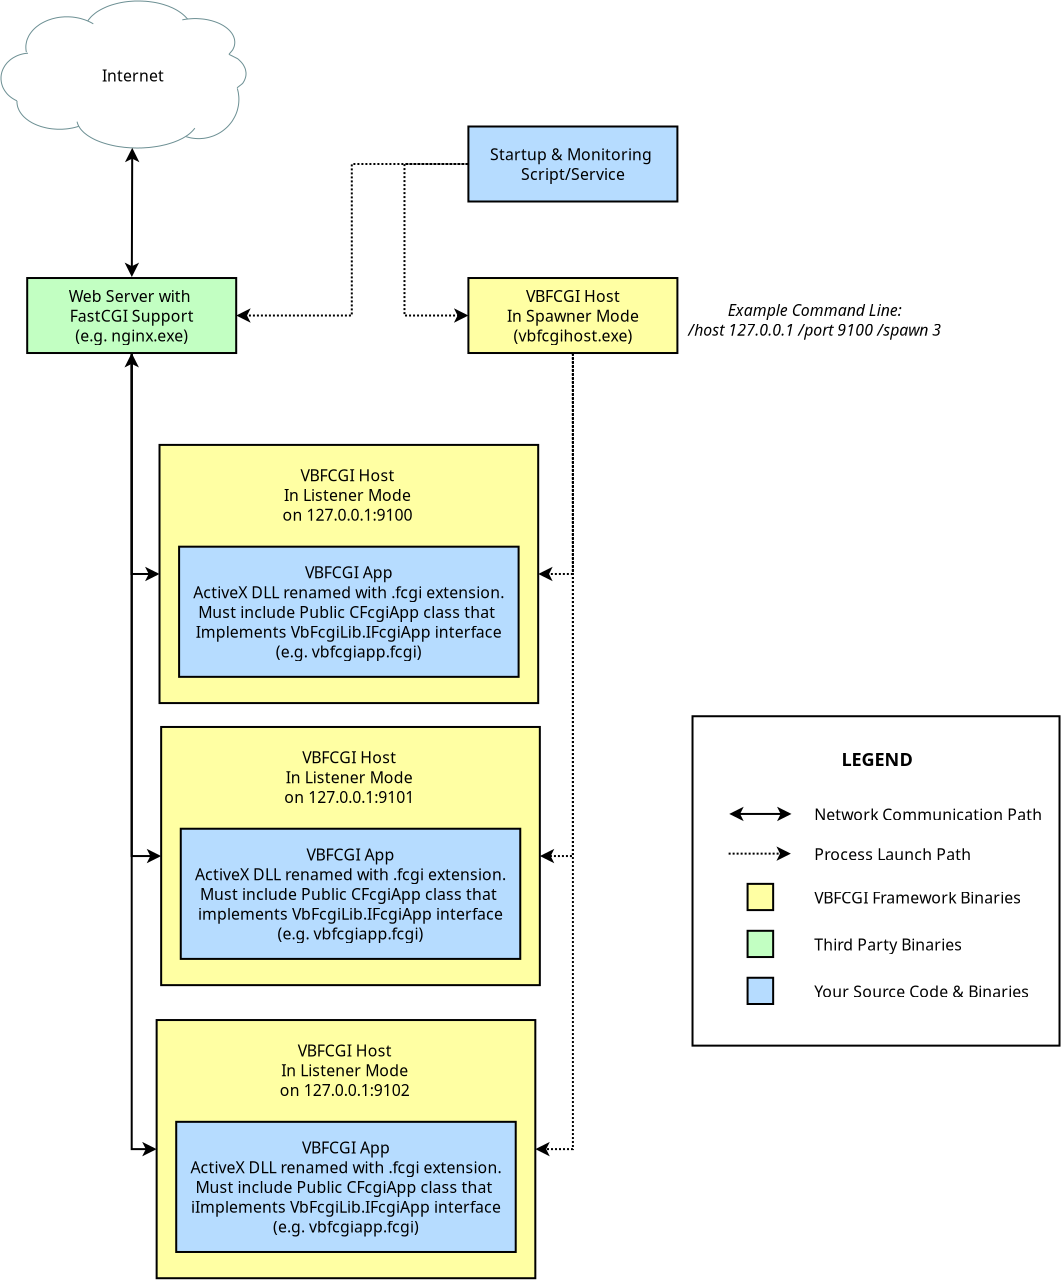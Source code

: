 <?xml version="1.0" encoding="UTF-8"?>
<dia:diagram xmlns:dia="http://www.lysator.liu.se/~alla/dia/">
  <dia:layer name="Background" visible="true" active="true">
    <dia:object type="Cisco - Cloud White" version="1" id="O0">
      <dia:attribute name="obj_pos">
        <dia:point val="17.741,10.4"/>
      </dia:attribute>
      <dia:attribute name="obj_bb">
        <dia:rectangle val="17.74,10.399;29.991,17.75"/>
      </dia:attribute>
      <dia:attribute name="meta">
        <dia:composite type="dict"/>
      </dia:attribute>
      <dia:attribute name="elem_corner">
        <dia:point val="17.741,10.4"/>
      </dia:attribute>
      <dia:attribute name="elem_width">
        <dia:real val="12.25"/>
      </dia:attribute>
      <dia:attribute name="elem_height">
        <dia:real val="7.35"/>
      </dia:attribute>
      <dia:attribute name="line_width">
        <dia:real val="0.1"/>
      </dia:attribute>
      <dia:attribute name="line_colour">
        <dia:color val="#000000"/>
      </dia:attribute>
      <dia:attribute name="fill_colour">
        <dia:color val="#ffffff"/>
      </dia:attribute>
      <dia:attribute name="show_background">
        <dia:boolean val="true"/>
      </dia:attribute>
      <dia:attribute name="line_style">
        <dia:enum val="0"/>
        <dia:real val="1"/>
      </dia:attribute>
      <dia:attribute name="flip_horizontal">
        <dia:boolean val="false"/>
      </dia:attribute>
      <dia:attribute name="flip_vertical">
        <dia:boolean val="false"/>
      </dia:attribute>
      <dia:attribute name="subscale">
        <dia:real val="1"/>
      </dia:attribute>
    </dia:object>
    <dia:object type="Standard - Line" version="0" id="O1">
      <dia:attribute name="obj_pos">
        <dia:point val="24.301,17.738"/>
      </dia:attribute>
      <dia:attribute name="obj_bb">
        <dia:rectangle val="23.921,17.688;24.66,24.251"/>
      </dia:attribute>
      <dia:attribute name="conn_endpoints">
        <dia:point val="24.301,17.738"/>
        <dia:point val="24.281,24.201"/>
      </dia:attribute>
      <dia:attribute name="numcp">
        <dia:int val="1"/>
      </dia:attribute>
      <dia:attribute name="start_arrow">
        <dia:enum val="22"/>
      </dia:attribute>
      <dia:attribute name="start_arrow_length">
        <dia:real val="0.5"/>
      </dia:attribute>
      <dia:attribute name="start_arrow_width">
        <dia:real val="0.5"/>
      </dia:attribute>
      <dia:attribute name="end_arrow">
        <dia:enum val="22"/>
      </dia:attribute>
      <dia:attribute name="end_arrow_length">
        <dia:real val="0.5"/>
      </dia:attribute>
      <dia:attribute name="end_arrow_width">
        <dia:real val="0.5"/>
      </dia:attribute>
      <dia:connections>
        <dia:connection handle="0" to="O0" connection="14"/>
        <dia:connection handle="1" to="O10" connection="8"/>
      </dia:connections>
    </dia:object>
    <dia:object type="Standard - Text" version="1" id="O2">
      <dia:attribute name="obj_pos">
        <dia:point val="24.312,14.122"/>
      </dia:attribute>
      <dia:attribute name="obj_bb">
        <dia:rectangle val="22.942,13.597;25.682,14.647"/>
      </dia:attribute>
      <dia:attribute name="text">
        <dia:composite type="text">
          <dia:attribute name="string">
            <dia:string>#Internet#</dia:string>
          </dia:attribute>
          <dia:attribute name="font">
            <dia:font family="Segoe UI" style="0" name="Courier"/>
          </dia:attribute>
          <dia:attribute name="height">
            <dia:real val="0.988"/>
          </dia:attribute>
          <dia:attribute name="pos">
            <dia:point val="24.312,14.45"/>
          </dia:attribute>
          <dia:attribute name="color">
            <dia:color val="#000000"/>
          </dia:attribute>
          <dia:attribute name="alignment">
            <dia:enum val="1"/>
          </dia:attribute>
        </dia:composite>
      </dia:attribute>
      <dia:attribute name="valign">
        <dia:enum val="2"/>
      </dia:attribute>
      <dia:connections>
        <dia:connection handle="0" to="O0" connection="14"/>
      </dia:connections>
    </dia:object>
    <dia:object type="Standard - Text" version="1" id="O3">
      <dia:attribute name="obj_pos">
        <dia:point val="58.422,26.34"/>
      </dia:attribute>
      <dia:attribute name="obj_bb">
        <dia:rectangle val="52.289,25.322;64.554,27.359"/>
      </dia:attribute>
      <dia:attribute name="text">
        <dia:composite type="text">
          <dia:attribute name="string">
            <dia:string>#Example Command Line:
/host 127.0.0.1 /port 9100 /spawn 3#</dia:string>
          </dia:attribute>
          <dia:attribute name="font">
            <dia:font family="Segoe UI" style="4" name="Courier"/>
          </dia:attribute>
          <dia:attribute name="height">
            <dia:real val="0.988"/>
          </dia:attribute>
          <dia:attribute name="pos">
            <dia:point val="58.422,26.174"/>
          </dia:attribute>
          <dia:attribute name="color">
            <dia:color val="#000000"/>
          </dia:attribute>
          <dia:attribute name="alignment">
            <dia:enum val="1"/>
          </dia:attribute>
        </dia:composite>
      </dia:attribute>
      <dia:attribute name="valign">
        <dia:enum val="2"/>
      </dia:attribute>
    </dia:object>
    <dia:object type="Standard - ZigZagLine" version="1" id="O4">
      <dia:attribute name="obj_pos">
        <dia:point val="24.275,28.05"/>
      </dia:attribute>
      <dia:attribute name="obj_bb">
        <dia:rectangle val="24.225,28.0;25.778,39.41"/>
      </dia:attribute>
      <dia:attribute name="orth_points">
        <dia:point val="24.275,28.05"/>
        <dia:point val="24.275,39.049"/>
        <dia:point val="25.666,39.049"/>
      </dia:attribute>
      <dia:attribute name="orth_orient">
        <dia:enum val="1"/>
        <dia:enum val="0"/>
      </dia:attribute>
      <dia:attribute name="autorouting">
        <dia:boolean val="true"/>
      </dia:attribute>
      <dia:attribute name="end_arrow">
        <dia:enum val="22"/>
      </dia:attribute>
      <dia:attribute name="end_arrow_length">
        <dia:real val="0.5"/>
      </dia:attribute>
      <dia:attribute name="end_arrow_width">
        <dia:real val="0.5"/>
      </dia:attribute>
      <dia:connections>
        <dia:connection handle="0" to="O10" connection="8"/>
        <dia:connection handle="1" to="O18" connection="3"/>
      </dia:connections>
    </dia:object>
    <dia:object type="Standard - ZigZagLine" version="1" id="O5">
      <dia:attribute name="obj_pos">
        <dia:point val="24.275,28"/>
      </dia:attribute>
      <dia:attribute name="obj_bb">
        <dia:rectangle val="23.913,27.95;25.799,53.513"/>
      </dia:attribute>
      <dia:attribute name="orth_points">
        <dia:point val="24.275,28"/>
        <dia:point val="24.275,53.151"/>
        <dia:point val="25.748,53.151"/>
      </dia:attribute>
      <dia:attribute name="orth_orient">
        <dia:enum val="1"/>
        <dia:enum val="0"/>
      </dia:attribute>
      <dia:attribute name="autorouting">
        <dia:boolean val="true"/>
      </dia:attribute>
      <dia:attribute name="start_arrow">
        <dia:enum val="22"/>
      </dia:attribute>
      <dia:attribute name="start_arrow_length">
        <dia:real val="0.5"/>
      </dia:attribute>
      <dia:attribute name="start_arrow_width">
        <dia:real val="0.5"/>
      </dia:attribute>
      <dia:attribute name="end_arrow">
        <dia:enum val="22"/>
      </dia:attribute>
      <dia:attribute name="end_arrow_length">
        <dia:real val="0.5"/>
      </dia:attribute>
      <dia:attribute name="end_arrow_width">
        <dia:real val="0.5"/>
      </dia:attribute>
      <dia:connections>
        <dia:connection handle="0" to="O10" connection="6"/>
        <dia:connection handle="1" to="O22" connection="3"/>
      </dia:connections>
    </dia:object>
    <dia:object type="Standard - ZigZagLine" version="1" id="O6">
      <dia:attribute name="obj_pos">
        <dia:point val="46.335,28.05"/>
      </dia:attribute>
      <dia:attribute name="obj_bb">
        <dia:rectangle val="44.488,28.0;46.385,39.41"/>
      </dia:attribute>
      <dia:attribute name="orth_points">
        <dia:point val="46.335,28.05"/>
        <dia:point val="46.335,39.049"/>
        <dia:point val="44.6,39.049"/>
      </dia:attribute>
      <dia:attribute name="orth_orient">
        <dia:enum val="1"/>
        <dia:enum val="0"/>
      </dia:attribute>
      <dia:attribute name="autorouting">
        <dia:boolean val="true"/>
      </dia:attribute>
      <dia:attribute name="line_style">
        <dia:enum val="4"/>
      </dia:attribute>
      <dia:attribute name="end_arrow">
        <dia:enum val="22"/>
      </dia:attribute>
      <dia:attribute name="end_arrow_length">
        <dia:real val="0.5"/>
      </dia:attribute>
      <dia:attribute name="end_arrow_width">
        <dia:real val="0.5"/>
      </dia:attribute>
      <dia:connections>
        <dia:connection handle="0" to="O8" connection="8"/>
        <dia:connection handle="1" to="O18" connection="4"/>
      </dia:connections>
    </dia:object>
    <dia:object type="Standard - ZigZagLine" version="1" id="O7">
      <dia:attribute name="obj_pos">
        <dia:point val="46.335,28"/>
      </dia:attribute>
      <dia:attribute name="obj_bb">
        <dia:rectangle val="44.571,27.95;46.385,53.513"/>
      </dia:attribute>
      <dia:attribute name="orth_points">
        <dia:point val="46.335,28"/>
        <dia:point val="46.335,53.151"/>
        <dia:point val="44.682,53.151"/>
      </dia:attribute>
      <dia:attribute name="orth_orient">
        <dia:enum val="1"/>
        <dia:enum val="0"/>
      </dia:attribute>
      <dia:attribute name="autorouting">
        <dia:boolean val="true"/>
      </dia:attribute>
      <dia:attribute name="line_style">
        <dia:enum val="4"/>
      </dia:attribute>
      <dia:attribute name="end_arrow">
        <dia:enum val="22"/>
      </dia:attribute>
      <dia:attribute name="end_arrow_length">
        <dia:real val="0.5"/>
      </dia:attribute>
      <dia:attribute name="end_arrow_width">
        <dia:real val="0.5"/>
      </dia:attribute>
      <dia:connections>
        <dia:connection handle="0" to="O8" connection="6"/>
        <dia:connection handle="1" to="O22" connection="4"/>
      </dia:connections>
    </dia:object>
    <dia:object type="Standard - Box" version="0" id="O8">
      <dia:attribute name="obj_pos">
        <dia:point val="41.11,24.25"/>
      </dia:attribute>
      <dia:attribute name="obj_bb">
        <dia:rectangle val="41.06,24.2;51.61,28.05"/>
      </dia:attribute>
      <dia:attribute name="elem_corner">
        <dia:point val="41.11,24.25"/>
      </dia:attribute>
      <dia:attribute name="elem_width">
        <dia:real val="10.45"/>
      </dia:attribute>
      <dia:attribute name="elem_height">
        <dia:real val="3.75"/>
      </dia:attribute>
      <dia:attribute name="border_width">
        <dia:real val="0.1"/>
      </dia:attribute>
      <dia:attribute name="inner_color">
        <dia:color val="#ffffa3"/>
      </dia:attribute>
      <dia:attribute name="show_background">
        <dia:boolean val="true"/>
      </dia:attribute>
    </dia:object>
    <dia:object type="Standard - Text" version="1" id="O9">
      <dia:attribute name="obj_pos">
        <dia:point val="46.335,26.125"/>
      </dia:attribute>
      <dia:attribute name="obj_bb">
        <dia:rectangle val="43.268,24.573;49.429,27.677"/>
      </dia:attribute>
      <dia:attribute name="text">
        <dia:composite type="text">
          <dia:attribute name="string">
            <dia:string>#VBFCGI Host
In Spawner Mode
(vbfcgihost.exe)#</dia:string>
          </dia:attribute>
          <dia:attribute name="font">
            <dia:font family="Segoe UI" style="0" name="Courier"/>
          </dia:attribute>
          <dia:attribute name="height">
            <dia:real val="0.988"/>
          </dia:attribute>
          <dia:attribute name="pos">
            <dia:point val="46.335,25.452"/>
          </dia:attribute>
          <dia:attribute name="color">
            <dia:color val="#000000"/>
          </dia:attribute>
          <dia:attribute name="alignment">
            <dia:enum val="1"/>
          </dia:attribute>
        </dia:composite>
      </dia:attribute>
      <dia:attribute name="valign">
        <dia:enum val="2"/>
      </dia:attribute>
      <dia:connections>
        <dia:connection handle="0" to="O8" connection="8"/>
      </dia:connections>
    </dia:object>
    <dia:object type="Standard - Box" version="0" id="O10">
      <dia:attribute name="obj_pos">
        <dia:point val="19.05,24.25"/>
      </dia:attribute>
      <dia:attribute name="obj_bb">
        <dia:rectangle val="19,24.2;29.55,28.05"/>
      </dia:attribute>
      <dia:attribute name="elem_corner">
        <dia:point val="19.05,24.25"/>
      </dia:attribute>
      <dia:attribute name="elem_width">
        <dia:real val="10.45"/>
      </dia:attribute>
      <dia:attribute name="elem_height">
        <dia:real val="3.75"/>
      </dia:attribute>
      <dia:attribute name="border_width">
        <dia:real val="0.1"/>
      </dia:attribute>
      <dia:attribute name="inner_color">
        <dia:color val="#c2ffc2"/>
      </dia:attribute>
      <dia:attribute name="show_background">
        <dia:boolean val="true"/>
      </dia:attribute>
    </dia:object>
    <dia:object type="Standard - Text" version="1" id="O11">
      <dia:attribute name="obj_pos">
        <dia:point val="24.275,26.125"/>
      </dia:attribute>
      <dia:attribute name="obj_bb">
        <dia:rectangle val="21.316,24.573;27.26,27.677"/>
      </dia:attribute>
      <dia:attribute name="text">
        <dia:composite type="text">
          <dia:attribute name="string">
            <dia:string>#Web Server with 
FastCGI Support
(e.g. nginx.exe)#</dia:string>
          </dia:attribute>
          <dia:attribute name="font">
            <dia:font family="Segoe UI" style="0" name="Courier"/>
          </dia:attribute>
          <dia:attribute name="height">
            <dia:real val="0.988"/>
          </dia:attribute>
          <dia:attribute name="pos">
            <dia:point val="24.275,25.452"/>
          </dia:attribute>
          <dia:attribute name="color">
            <dia:color val="#000000"/>
          </dia:attribute>
          <dia:attribute name="alignment">
            <dia:enum val="1"/>
          </dia:attribute>
        </dia:composite>
      </dia:attribute>
      <dia:attribute name="valign">
        <dia:enum val="2"/>
      </dia:attribute>
      <dia:connections>
        <dia:connection handle="0" to="O10" connection="8"/>
      </dia:connections>
    </dia:object>
    <dia:object type="Standard - ZigZagLine" version="1" id="O12">
      <dia:attribute name="obj_pos">
        <dia:point val="46.335,28"/>
      </dia:attribute>
      <dia:attribute name="obj_bb">
        <dia:rectangle val="44.344,27.95;46.385,68.168"/>
      </dia:attribute>
      <dia:attribute name="orth_points">
        <dia:point val="46.335,28"/>
        <dia:point val="46.335,67.806"/>
        <dia:point val="44.455,67.806"/>
      </dia:attribute>
      <dia:attribute name="orth_orient">
        <dia:enum val="1"/>
        <dia:enum val="0"/>
      </dia:attribute>
      <dia:attribute name="autorouting">
        <dia:boolean val="true"/>
      </dia:attribute>
      <dia:attribute name="line_style">
        <dia:enum val="4"/>
      </dia:attribute>
      <dia:attribute name="end_arrow">
        <dia:enum val="22"/>
      </dia:attribute>
      <dia:attribute name="end_arrow_length">
        <dia:real val="0.5"/>
      </dia:attribute>
      <dia:attribute name="end_arrow_width">
        <dia:real val="0.5"/>
      </dia:attribute>
      <dia:connections>
        <dia:connection handle="0" to="O8" connection="6"/>
        <dia:connection handle="1" to="O26" connection="4"/>
      </dia:connections>
    </dia:object>
    <dia:object type="Standard - ZigZagLine" version="1" id="O13">
      <dia:attribute name="obj_pos">
        <dia:point val="24.275,28"/>
      </dia:attribute>
      <dia:attribute name="obj_bb">
        <dia:rectangle val="24.225,27.95;25.633,68.168"/>
      </dia:attribute>
      <dia:attribute name="orth_points">
        <dia:point val="24.275,28"/>
        <dia:point val="24.275,67.806"/>
        <dia:point val="25.522,67.806"/>
      </dia:attribute>
      <dia:attribute name="orth_orient">
        <dia:enum val="1"/>
        <dia:enum val="0"/>
      </dia:attribute>
      <dia:attribute name="autorouting">
        <dia:boolean val="true"/>
      </dia:attribute>
      <dia:attribute name="end_arrow">
        <dia:enum val="22"/>
      </dia:attribute>
      <dia:attribute name="end_arrow_length">
        <dia:real val="0.5"/>
      </dia:attribute>
      <dia:attribute name="end_arrow_width">
        <dia:real val="0.5"/>
      </dia:attribute>
      <dia:connections>
        <dia:connection handle="0" to="O10" connection="6"/>
        <dia:connection handle="1" to="O26" connection="3"/>
      </dia:connections>
    </dia:object>
    <dia:object type="Standard - Box" version="0" id="O14">
      <dia:attribute name="obj_pos">
        <dia:point val="41.11,16.674"/>
      </dia:attribute>
      <dia:attribute name="obj_bb">
        <dia:rectangle val="41.06,16.624;51.61,20.474"/>
      </dia:attribute>
      <dia:attribute name="elem_corner">
        <dia:point val="41.11,16.674"/>
      </dia:attribute>
      <dia:attribute name="elem_width">
        <dia:real val="10.45"/>
      </dia:attribute>
      <dia:attribute name="elem_height">
        <dia:real val="3.75"/>
      </dia:attribute>
      <dia:attribute name="border_width">
        <dia:real val="0.1"/>
      </dia:attribute>
      <dia:attribute name="inner_color">
        <dia:color val="#b6dcff"/>
      </dia:attribute>
      <dia:attribute name="show_background">
        <dia:boolean val="true"/>
      </dia:attribute>
    </dia:object>
    <dia:object type="Standard - Text" version="1" id="O15">
      <dia:attribute name="obj_pos">
        <dia:point val="46.335,18.549"/>
      </dia:attribute>
      <dia:attribute name="obj_bb">
        <dia:rectangle val="42.459,17.53;50.211,19.568"/>
      </dia:attribute>
      <dia:attribute name="text">
        <dia:composite type="text">
          <dia:attribute name="string">
            <dia:string>#Startup &amp; Monitoring 
Script/Service#</dia:string>
          </dia:attribute>
          <dia:attribute name="font">
            <dia:font family="Segoe UI" style="0" name="Courier"/>
          </dia:attribute>
          <dia:attribute name="height">
            <dia:real val="0.988"/>
          </dia:attribute>
          <dia:attribute name="pos">
            <dia:point val="46.335,18.383"/>
          </dia:attribute>
          <dia:attribute name="color">
            <dia:color val="#000000"/>
          </dia:attribute>
          <dia:attribute name="alignment">
            <dia:enum val="1"/>
          </dia:attribute>
        </dia:composite>
      </dia:attribute>
      <dia:attribute name="valign">
        <dia:enum val="2"/>
      </dia:attribute>
      <dia:connections>
        <dia:connection handle="0" to="O14" connection="8"/>
      </dia:connections>
    </dia:object>
    <dia:object type="Standard - ZigZagLine" version="1" id="O16">
      <dia:attribute name="obj_pos">
        <dia:point val="41.06,18.549"/>
      </dia:attribute>
      <dia:attribute name="obj_bb">
        <dia:rectangle val="29.388,18.499;41.11,26.487"/>
      </dia:attribute>
      <dia:attribute name="orth_points">
        <dia:point val="41.06,18.549"/>
        <dia:point val="35.28,18.549"/>
        <dia:point val="35.28,26.125"/>
        <dia:point val="29.5,26.125"/>
      </dia:attribute>
      <dia:attribute name="orth_orient">
        <dia:enum val="0"/>
        <dia:enum val="1"/>
        <dia:enum val="0"/>
      </dia:attribute>
      <dia:attribute name="autorouting">
        <dia:boolean val="true"/>
      </dia:attribute>
      <dia:attribute name="line_style">
        <dia:enum val="4"/>
      </dia:attribute>
      <dia:attribute name="end_arrow">
        <dia:enum val="22"/>
      </dia:attribute>
      <dia:attribute name="end_arrow_length">
        <dia:real val="0.5"/>
      </dia:attribute>
      <dia:attribute name="end_arrow_width">
        <dia:real val="0.5"/>
      </dia:attribute>
      <dia:connections>
        <dia:connection handle="0" to="O14" connection="8"/>
        <dia:connection handle="1" to="O10" connection="4"/>
      </dia:connections>
    </dia:object>
    <dia:object type="Standard - ZigZagLine" version="1" id="O17">
      <dia:attribute name="obj_pos">
        <dia:point val="41.11,18.549"/>
      </dia:attribute>
      <dia:attribute name="obj_bb">
        <dia:rectangle val="37.864,18.499;41.222,26.487"/>
      </dia:attribute>
      <dia:attribute name="orth_points">
        <dia:point val="41.11,18.549"/>
        <dia:point val="37.914,18.549"/>
        <dia:point val="37.914,26.125"/>
        <dia:point val="41.11,26.125"/>
      </dia:attribute>
      <dia:attribute name="orth_orient">
        <dia:enum val="0"/>
        <dia:enum val="1"/>
        <dia:enum val="0"/>
      </dia:attribute>
      <dia:attribute name="autorouting">
        <dia:boolean val="false"/>
      </dia:attribute>
      <dia:attribute name="line_style">
        <dia:enum val="4"/>
      </dia:attribute>
      <dia:attribute name="end_arrow">
        <dia:enum val="22"/>
      </dia:attribute>
      <dia:attribute name="end_arrow_length">
        <dia:real val="0.5"/>
      </dia:attribute>
      <dia:attribute name="end_arrow_width">
        <dia:real val="0.5"/>
      </dia:attribute>
      <dia:connections>
        <dia:connection handle="0" to="O14" connection="3"/>
        <dia:connection handle="1" to="O8" connection="3"/>
      </dia:connections>
    </dia:object>
    <dia:object type="Standard - Box" version="0" id="O18">
      <dia:attribute name="obj_pos">
        <dia:point val="25.666,32.594"/>
      </dia:attribute>
      <dia:attribute name="obj_bb">
        <dia:rectangle val="25.616,32.544;44.65,45.553"/>
      </dia:attribute>
      <dia:attribute name="elem_corner">
        <dia:point val="25.666,32.594"/>
      </dia:attribute>
      <dia:attribute name="elem_width">
        <dia:real val="18.934"/>
      </dia:attribute>
      <dia:attribute name="elem_height">
        <dia:real val="12.909"/>
      </dia:attribute>
      <dia:attribute name="border_width">
        <dia:real val="0.1"/>
      </dia:attribute>
      <dia:attribute name="inner_color">
        <dia:color val="#ffffa3"/>
      </dia:attribute>
      <dia:attribute name="show_background">
        <dia:boolean val="true"/>
      </dia:attribute>
    </dia:object>
    <dia:object type="Standard - Text" version="1" id="O19">
      <dia:attribute name="obj_pos">
        <dia:point val="35.068,33.569"/>
      </dia:attribute>
      <dia:attribute name="obj_bb">
        <dia:rectangle val="32.034,33.569;38.102,36.595"/>
      </dia:attribute>
      <dia:attribute name="text">
        <dia:composite type="text">
          <dia:attribute name="string">
            <dia:string>#VBFCGI Host
In Listener Mode
on 127.0.0.1:9100#</dia:string>
          </dia:attribute>
          <dia:attribute name="font">
            <dia:font family="Segoe UI" style="0" name="Courier"/>
          </dia:attribute>
          <dia:attribute name="height">
            <dia:real val="0.988"/>
          </dia:attribute>
          <dia:attribute name="pos">
            <dia:point val="35.068,34.422"/>
          </dia:attribute>
          <dia:attribute name="color">
            <dia:color val="#000000"/>
          </dia:attribute>
          <dia:attribute name="alignment">
            <dia:enum val="1"/>
          </dia:attribute>
        </dia:composite>
      </dia:attribute>
      <dia:attribute name="valign">
        <dia:enum val="0"/>
      </dia:attribute>
    </dia:object>
    <dia:object type="Standard - Box" version="0" id="O20">
      <dia:attribute name="obj_pos">
        <dia:point val="26.645,37.683"/>
      </dia:attribute>
      <dia:attribute name="obj_bb">
        <dia:rectangle val="26.596,37.633;43.67,44.241"/>
      </dia:attribute>
      <dia:attribute name="elem_corner">
        <dia:point val="26.645,37.683"/>
      </dia:attribute>
      <dia:attribute name="elem_width">
        <dia:real val="16.975"/>
      </dia:attribute>
      <dia:attribute name="elem_height">
        <dia:real val="6.508"/>
      </dia:attribute>
      <dia:attribute name="border_width">
        <dia:real val="0.1"/>
      </dia:attribute>
      <dia:attribute name="inner_color">
        <dia:color val="#b6dcff"/>
      </dia:attribute>
      <dia:attribute name="show_background">
        <dia:boolean val="true"/>
      </dia:attribute>
    </dia:object>
    <dia:object type="Standard - Text" version="1" id="O21">
      <dia:attribute name="obj_pos">
        <dia:point val="35.133,40.937"/>
      </dia:attribute>
      <dia:attribute name="obj_bb">
        <dia:rectangle val="27.881,38.397;42.412,43.477"/>
      </dia:attribute>
      <dia:attribute name="text">
        <dia:composite type="text">
          <dia:attribute name="string">
            <dia:string>#VBFCGI App
ActiveX DLL renamed with .fcgi extension.
Must include Public CFcgiApp class that 
Implements VbFcgiLib.IFcgiApp interface
(e.g. vbfcgiapp.fcgi)#</dia:string>
          </dia:attribute>
          <dia:attribute name="font">
            <dia:font family="Segoe UI" style="0" name="Courier"/>
          </dia:attribute>
          <dia:attribute name="height">
            <dia:real val="0.988"/>
          </dia:attribute>
          <dia:attribute name="pos">
            <dia:point val="35.133,39.276"/>
          </dia:attribute>
          <dia:attribute name="color">
            <dia:color val="#000000"/>
          </dia:attribute>
          <dia:attribute name="alignment">
            <dia:enum val="1"/>
          </dia:attribute>
        </dia:composite>
      </dia:attribute>
      <dia:attribute name="valign">
        <dia:enum val="2"/>
      </dia:attribute>
      <dia:connections>
        <dia:connection handle="0" to="O20" connection="8"/>
      </dia:connections>
    </dia:object>
    <dia:object type="Standard - Box" version="0" id="O22">
      <dia:attribute name="obj_pos">
        <dia:point val="25.748,46.697"/>
      </dia:attribute>
      <dia:attribute name="obj_bb">
        <dia:rectangle val="25.698,46.647;44.732,59.656"/>
      </dia:attribute>
      <dia:attribute name="elem_corner">
        <dia:point val="25.748,46.697"/>
      </dia:attribute>
      <dia:attribute name="elem_width">
        <dia:real val="18.934"/>
      </dia:attribute>
      <dia:attribute name="elem_height">
        <dia:real val="12.909"/>
      </dia:attribute>
      <dia:attribute name="border_width">
        <dia:real val="0.1"/>
      </dia:attribute>
      <dia:attribute name="inner_color">
        <dia:color val="#ffffa3"/>
      </dia:attribute>
      <dia:attribute name="show_background">
        <dia:boolean val="true"/>
      </dia:attribute>
    </dia:object>
    <dia:object type="Standard - Text" version="1" id="O23">
      <dia:attribute name="obj_pos">
        <dia:point val="35.151,47.672"/>
      </dia:attribute>
      <dia:attribute name="obj_bb">
        <dia:rectangle val="32.117,47.672;38.211,50.777"/>
      </dia:attribute>
      <dia:attribute name="text">
        <dia:composite type="text">
          <dia:attribute name="string">
            <dia:string>#VBFCGI Host
In Listener Mode
on 127.0.0.1:9101#</dia:string>
          </dia:attribute>
          <dia:attribute name="font">
            <dia:font family="Segoe UI" style="0" name="Courier"/>
          </dia:attribute>
          <dia:attribute name="height">
            <dia:real val="0.988"/>
          </dia:attribute>
          <dia:attribute name="pos">
            <dia:point val="35.151,48.551"/>
          </dia:attribute>
          <dia:attribute name="color">
            <dia:color val="#000000"/>
          </dia:attribute>
          <dia:attribute name="alignment">
            <dia:enum val="1"/>
          </dia:attribute>
        </dia:composite>
      </dia:attribute>
      <dia:attribute name="valign">
        <dia:enum val="0"/>
      </dia:attribute>
    </dia:object>
    <dia:object type="Standard - Box" version="0" id="O24">
      <dia:attribute name="obj_pos">
        <dia:point val="26.728,51.786"/>
      </dia:attribute>
      <dia:attribute name="obj_bb">
        <dia:rectangle val="26.678,51.736;43.753,58.344"/>
      </dia:attribute>
      <dia:attribute name="elem_corner">
        <dia:point val="26.728,51.786"/>
      </dia:attribute>
      <dia:attribute name="elem_width">
        <dia:real val="16.975"/>
      </dia:attribute>
      <dia:attribute name="elem_height">
        <dia:real val="6.508"/>
      </dia:attribute>
      <dia:attribute name="border_width">
        <dia:real val="0.1"/>
      </dia:attribute>
      <dia:attribute name="inner_color">
        <dia:color val="#b6dcff"/>
      </dia:attribute>
      <dia:attribute name="show_background">
        <dia:boolean val="true"/>
      </dia:attribute>
    </dia:object>
    <dia:object type="Standard - Text" version="1" id="O25">
      <dia:attribute name="obj_pos">
        <dia:point val="35.215,55.04"/>
      </dia:attribute>
      <dia:attribute name="obj_bb">
        <dia:rectangle val="27.963,52.5;42.494,57.58"/>
      </dia:attribute>
      <dia:attribute name="text">
        <dia:composite type="text">
          <dia:attribute name="string">
            <dia:string>#VBFCGI App
ActiveX DLL renamed with .fcgi extension.
Must include Public CFcgiApp class that 
implements VbFcgiLib.IFcgiApp interface
(e.g. vbfcgiapp.fcgi)#</dia:string>
          </dia:attribute>
          <dia:attribute name="font">
            <dia:font family="Segoe UI" style="0" name="Courier"/>
          </dia:attribute>
          <dia:attribute name="height">
            <dia:real val="0.988"/>
          </dia:attribute>
          <dia:attribute name="pos">
            <dia:point val="35.215,53.379"/>
          </dia:attribute>
          <dia:attribute name="color">
            <dia:color val="#000000"/>
          </dia:attribute>
          <dia:attribute name="alignment">
            <dia:enum val="1"/>
          </dia:attribute>
        </dia:composite>
      </dia:attribute>
      <dia:attribute name="valign">
        <dia:enum val="2"/>
      </dia:attribute>
      <dia:connections>
        <dia:connection handle="0" to="O24" connection="8"/>
      </dia:connections>
    </dia:object>
    <dia:object type="Standard - Box" version="0" id="O26">
      <dia:attribute name="obj_pos">
        <dia:point val="25.522,61.351"/>
      </dia:attribute>
      <dia:attribute name="obj_bb">
        <dia:rectangle val="25.472,61.301;44.505,74.31"/>
      </dia:attribute>
      <dia:attribute name="elem_corner">
        <dia:point val="25.522,61.351"/>
      </dia:attribute>
      <dia:attribute name="elem_width">
        <dia:real val="18.934"/>
      </dia:attribute>
      <dia:attribute name="elem_height">
        <dia:real val="12.909"/>
      </dia:attribute>
      <dia:attribute name="border_width">
        <dia:real val="0.1"/>
      </dia:attribute>
      <dia:attribute name="inner_color">
        <dia:color val="#ffffa3"/>
      </dia:attribute>
      <dia:attribute name="show_background">
        <dia:boolean val="true"/>
      </dia:attribute>
    </dia:object>
    <dia:object type="Standard - Text" version="1" id="O27">
      <dia:attribute name="obj_pos">
        <dia:point val="34.924,62.327"/>
      </dia:attribute>
      <dia:attribute name="obj_bb">
        <dia:rectangle val="31.89,62.327;37.984,65.431"/>
      </dia:attribute>
      <dia:attribute name="text">
        <dia:composite type="text">
          <dia:attribute name="string">
            <dia:string>#VBFCGI Host
In Listener Mode
on 127.0.0.1:9102#</dia:string>
          </dia:attribute>
          <dia:attribute name="font">
            <dia:font family="Segoe UI" style="0" name="Courier"/>
          </dia:attribute>
          <dia:attribute name="height">
            <dia:real val="0.988"/>
          </dia:attribute>
          <dia:attribute name="pos">
            <dia:point val="34.924,63.205"/>
          </dia:attribute>
          <dia:attribute name="color">
            <dia:color val="#000000"/>
          </dia:attribute>
          <dia:attribute name="alignment">
            <dia:enum val="1"/>
          </dia:attribute>
        </dia:composite>
      </dia:attribute>
      <dia:attribute name="valign">
        <dia:enum val="0"/>
      </dia:attribute>
    </dia:object>
    <dia:object type="Standard - Box" version="0" id="O28">
      <dia:attribute name="obj_pos">
        <dia:point val="26.501,66.44"/>
      </dia:attribute>
      <dia:attribute name="obj_bb">
        <dia:rectangle val="26.451,66.39;43.526,72.998"/>
      </dia:attribute>
      <dia:attribute name="elem_corner">
        <dia:point val="26.501,66.44"/>
      </dia:attribute>
      <dia:attribute name="elem_width">
        <dia:real val="16.975"/>
      </dia:attribute>
      <dia:attribute name="elem_height">
        <dia:real val="6.508"/>
      </dia:attribute>
      <dia:attribute name="border_width">
        <dia:real val="0.1"/>
      </dia:attribute>
      <dia:attribute name="inner_color">
        <dia:color val="#b6dcff"/>
      </dia:attribute>
      <dia:attribute name="show_background">
        <dia:boolean val="true"/>
      </dia:attribute>
    </dia:object>
    <dia:object type="Standard - Text" version="1" id="O29">
      <dia:attribute name="obj_pos">
        <dia:point val="34.989,69.694"/>
      </dia:attribute>
      <dia:attribute name="obj_bb">
        <dia:rectangle val="27.736,67.154;42.267,72.234"/>
      </dia:attribute>
      <dia:attribute name="text">
        <dia:composite type="text">
          <dia:attribute name="string">
            <dia:string>#VBFCGI App
ActiveX DLL renamed with .fcgi extension.
Must include Public CFcgiApp class that 
iImplements VbFcgiLib.IFcgiApp interface
(e.g. vbfcgiapp.fcgi)#</dia:string>
          </dia:attribute>
          <dia:attribute name="font">
            <dia:font family="Segoe UI" style="0" name="Courier"/>
          </dia:attribute>
          <dia:attribute name="height">
            <dia:real val="0.988"/>
          </dia:attribute>
          <dia:attribute name="pos">
            <dia:point val="34.989,68.033"/>
          </dia:attribute>
          <dia:attribute name="color">
            <dia:color val="#000000"/>
          </dia:attribute>
          <dia:attribute name="alignment">
            <dia:enum val="1"/>
          </dia:attribute>
        </dia:composite>
      </dia:attribute>
      <dia:attribute name="valign">
        <dia:enum val="2"/>
      </dia:attribute>
      <dia:connections>
        <dia:connection handle="0" to="O28" connection="8"/>
      </dia:connections>
    </dia:object>
    <dia:group>
      <dia:object type="Standard - Box" version="0" id="O30">
        <dia:attribute name="obj_pos">
          <dia:point val="52.316,46.161"/>
        </dia:attribute>
        <dia:attribute name="obj_bb">
          <dia:rectangle val="52.266,46.111;70.716,62.681"/>
        </dia:attribute>
        <dia:attribute name="elem_corner">
          <dia:point val="52.316,46.161"/>
        </dia:attribute>
        <dia:attribute name="elem_width">
          <dia:real val="18.35"/>
        </dia:attribute>
        <dia:attribute name="elem_height">
          <dia:real val="16.47"/>
        </dia:attribute>
        <dia:attribute name="show_background">
          <dia:boolean val="true"/>
        </dia:attribute>
      </dia:object>
      <dia:group>
        <dia:object type="Standard - Text" version="1" id="O31">
          <dia:attribute name="obj_pos">
            <dia:point val="59.77,48.65"/>
          </dia:attribute>
          <dia:attribute name="obj_bb">
            <dia:rectangle val="59.77,47.675;63.212,48.877"/>
          </dia:attribute>
          <dia:attribute name="text">
            <dia:composite type="text">
              <dia:attribute name="string">
                <dia:string>#LEGEND#</dia:string>
              </dia:attribute>
              <dia:attribute name="font">
                <dia:font family="Segoe UI" style="80" name="Courier"/>
              </dia:attribute>
              <dia:attribute name="height">
                <dia:real val="1.129"/>
              </dia:attribute>
              <dia:attribute name="pos">
                <dia:point val="59.77,48.65"/>
              </dia:attribute>
              <dia:attribute name="color">
                <dia:color val="#000000"/>
              </dia:attribute>
              <dia:attribute name="alignment">
                <dia:enum val="0"/>
              </dia:attribute>
            </dia:composite>
          </dia:attribute>
          <dia:attribute name="valign">
            <dia:enum val="3"/>
          </dia:attribute>
        </dia:object>
        <dia:group>
          <dia:group>
            <dia:object type="Standard - Line" version="0" id="O32">
              <dia:attribute name="obj_pos">
                <dia:point val="54.152,51.046"/>
              </dia:attribute>
              <dia:attribute name="obj_bb">
                <dia:rectangle val="54.102,50.684;57.315,51.408"/>
              </dia:attribute>
              <dia:attribute name="conn_endpoints">
                <dia:point val="54.152,51.046"/>
                <dia:point val="57.265,51.046"/>
              </dia:attribute>
              <dia:attribute name="numcp">
                <dia:int val="1"/>
              </dia:attribute>
              <dia:attribute name="start_arrow">
                <dia:enum val="22"/>
              </dia:attribute>
              <dia:attribute name="start_arrow_length">
                <dia:real val="0.5"/>
              </dia:attribute>
              <dia:attribute name="start_arrow_width">
                <dia:real val="0.5"/>
              </dia:attribute>
              <dia:attribute name="end_arrow">
                <dia:enum val="22"/>
              </dia:attribute>
              <dia:attribute name="end_arrow_length">
                <dia:real val="0.5"/>
              </dia:attribute>
              <dia:attribute name="end_arrow_width">
                <dia:real val="0.5"/>
              </dia:attribute>
            </dia:object>
            <dia:object type="Standard - Text" version="1" id="O33">
              <dia:attribute name="obj_pos">
                <dia:point val="58.408,51.373"/>
              </dia:attribute>
              <dia:attribute name="obj_bb">
                <dia:rectangle val="58.408,50.521;68.911,51.571"/>
              </dia:attribute>
              <dia:attribute name="text">
                <dia:composite type="text">
                  <dia:attribute name="string">
                    <dia:string>#Network Communication Path#</dia:string>
                  </dia:attribute>
                  <dia:attribute name="font">
                    <dia:font family="Segoe UI" style="0" name="Courier"/>
                  </dia:attribute>
                  <dia:attribute name="height">
                    <dia:real val="0.988"/>
                  </dia:attribute>
                  <dia:attribute name="pos">
                    <dia:point val="58.408,51.373"/>
                  </dia:attribute>
                  <dia:attribute name="color">
                    <dia:color val="#000000"/>
                  </dia:attribute>
                  <dia:attribute name="alignment">
                    <dia:enum val="0"/>
                  </dia:attribute>
                </dia:composite>
              </dia:attribute>
              <dia:attribute name="valign">
                <dia:enum val="3"/>
              </dia:attribute>
            </dia:object>
          </dia:group>
          <dia:group>
            <dia:object type="Standard - Line" version="0" id="O34">
              <dia:attribute name="obj_pos">
                <dia:point val="54.121,53.031"/>
              </dia:attribute>
              <dia:attribute name="obj_bb">
                <dia:rectangle val="54.071,52.67;57.346,53.393"/>
              </dia:attribute>
              <dia:attribute name="conn_endpoints">
                <dia:point val="54.121,53.031"/>
                <dia:point val="57.234,53.031"/>
              </dia:attribute>
              <dia:attribute name="numcp">
                <dia:int val="1"/>
              </dia:attribute>
              <dia:attribute name="line_style">
                <dia:enum val="4"/>
              </dia:attribute>
              <dia:attribute name="end_arrow">
                <dia:enum val="22"/>
              </dia:attribute>
              <dia:attribute name="end_arrow_length">
                <dia:real val="0.5"/>
              </dia:attribute>
              <dia:attribute name="end_arrow_width">
                <dia:real val="0.5"/>
              </dia:attribute>
            </dia:object>
            <dia:object type="Standard - Text" version="1" id="O35">
              <dia:attribute name="obj_pos">
                <dia:point val="58.408,53.359"/>
              </dia:attribute>
              <dia:attribute name="obj_bb">
                <dia:rectangle val="58.408,52.506;65.513,53.556"/>
              </dia:attribute>
              <dia:attribute name="text">
                <dia:composite type="text">
                  <dia:attribute name="string">
                    <dia:string>#Process Launch Path#</dia:string>
                  </dia:attribute>
                  <dia:attribute name="font">
                    <dia:font family="Segoe UI" style="0" name="Courier"/>
                  </dia:attribute>
                  <dia:attribute name="height">
                    <dia:real val="0.988"/>
                  </dia:attribute>
                  <dia:attribute name="pos">
                    <dia:point val="58.408,53.359"/>
                  </dia:attribute>
                  <dia:attribute name="color">
                    <dia:color val="#000000"/>
                  </dia:attribute>
                  <dia:attribute name="alignment">
                    <dia:enum val="0"/>
                  </dia:attribute>
                </dia:composite>
              </dia:attribute>
              <dia:attribute name="valign">
                <dia:enum val="3"/>
              </dia:attribute>
            </dia:object>
          </dia:group>
          <dia:group>
            <dia:object type="Standard - Box" version="0" id="O36">
              <dia:attribute name="obj_pos">
                <dia:point val="55.069,54.542"/>
              </dia:attribute>
              <dia:attribute name="obj_bb">
                <dia:rectangle val="55.019,54.492;56.398,55.904"/>
              </dia:attribute>
              <dia:attribute name="elem_corner">
                <dia:point val="55.069,54.542"/>
              </dia:attribute>
              <dia:attribute name="elem_width">
                <dia:real val="1.279"/>
              </dia:attribute>
              <dia:attribute name="elem_height">
                <dia:real val="1.312"/>
              </dia:attribute>
              <dia:attribute name="border_width">
                <dia:real val="0.1"/>
              </dia:attribute>
              <dia:attribute name="inner_color">
                <dia:color val="#ffffa3"/>
              </dia:attribute>
              <dia:attribute name="show_background">
                <dia:boolean val="true"/>
              </dia:attribute>
            </dia:object>
            <dia:object type="Standard - Text" version="1" id="O37">
              <dia:attribute name="obj_pos">
                <dia:point val="58.408,55.525"/>
              </dia:attribute>
              <dia:attribute name="obj_bb">
                <dia:rectangle val="58.408,54.673;67.978,55.723"/>
              </dia:attribute>
              <dia:attribute name="text">
                <dia:composite type="text">
                  <dia:attribute name="string">
                    <dia:string>#VBFCGI Framework Binaries#</dia:string>
                  </dia:attribute>
                  <dia:attribute name="font">
                    <dia:font family="Segoe UI" style="0" name="Courier"/>
                  </dia:attribute>
                  <dia:attribute name="height">
                    <dia:real val="0.988"/>
                  </dia:attribute>
                  <dia:attribute name="pos">
                    <dia:point val="58.408,55.525"/>
                  </dia:attribute>
                  <dia:attribute name="color">
                    <dia:color val="#000000"/>
                  </dia:attribute>
                  <dia:attribute name="alignment">
                    <dia:enum val="0"/>
                  </dia:attribute>
                </dia:composite>
              </dia:attribute>
              <dia:attribute name="valign">
                <dia:enum val="3"/>
              </dia:attribute>
            </dia:object>
          </dia:group>
          <dia:group>
            <dia:object type="Standard - Box" version="0" id="O38">
              <dia:attribute name="obj_pos">
                <dia:point val="55.069,59.237"/>
              </dia:attribute>
              <dia:attribute name="obj_bb">
                <dia:rectangle val="55.019,59.187;56.398,60.598"/>
              </dia:attribute>
              <dia:attribute name="elem_corner">
                <dia:point val="55.069,59.237"/>
              </dia:attribute>
              <dia:attribute name="elem_width">
                <dia:real val="1.279"/>
              </dia:attribute>
              <dia:attribute name="elem_height">
                <dia:real val="1.312"/>
              </dia:attribute>
              <dia:attribute name="border_width">
                <dia:real val="0.1"/>
              </dia:attribute>
              <dia:attribute name="inner_color">
                <dia:color val="#b6dcff"/>
              </dia:attribute>
              <dia:attribute name="show_background">
                <dia:boolean val="true"/>
              </dia:attribute>
            </dia:object>
            <dia:object type="Standard - Text" version="1" id="O39">
              <dia:attribute name="obj_pos">
                <dia:point val="58.408,60.22"/>
              </dia:attribute>
              <dia:attribute name="obj_bb">
                <dia:rectangle val="58.408,59.341;68.482,60.47"/>
              </dia:attribute>
              <dia:attribute name="text">
                <dia:composite type="text">
                  <dia:attribute name="string">
                    <dia:string>#Your Source Code &amp; Binaries#</dia:string>
                  </dia:attribute>
                  <dia:attribute name="font">
                    <dia:font family="Segoe UI" style="0" name="Courier"/>
                  </dia:attribute>
                  <dia:attribute name="height">
                    <dia:real val="0.988"/>
                  </dia:attribute>
                  <dia:attribute name="pos">
                    <dia:point val="58.408,60.22"/>
                  </dia:attribute>
                  <dia:attribute name="color">
                    <dia:color val="#000000"/>
                  </dia:attribute>
                  <dia:attribute name="alignment">
                    <dia:enum val="0"/>
                  </dia:attribute>
                </dia:composite>
              </dia:attribute>
              <dia:attribute name="valign">
                <dia:enum val="3"/>
              </dia:attribute>
            </dia:object>
          </dia:group>
          <dia:group>
            <dia:object type="Standard - Box" version="0" id="O40">
              <dia:attribute name="obj_pos">
                <dia:point val="55.069,56.889"/>
              </dia:attribute>
              <dia:attribute name="obj_bb">
                <dia:rectangle val="55.019,56.839;56.398,58.251"/>
              </dia:attribute>
              <dia:attribute name="elem_corner">
                <dia:point val="55.069,56.889"/>
              </dia:attribute>
              <dia:attribute name="elem_width">
                <dia:real val="1.279"/>
              </dia:attribute>
              <dia:attribute name="elem_height">
                <dia:real val="1.312"/>
              </dia:attribute>
              <dia:attribute name="border_width">
                <dia:real val="0.1"/>
              </dia:attribute>
              <dia:attribute name="inner_color">
                <dia:color val="#c2ffc2"/>
              </dia:attribute>
              <dia:attribute name="show_background">
                <dia:boolean val="true"/>
              </dia:attribute>
            </dia:object>
            <dia:object type="Standard - Text" version="1" id="O41">
              <dia:attribute name="obj_pos">
                <dia:point val="58.408,57.873"/>
              </dia:attribute>
              <dia:attribute name="obj_bb">
                <dia:rectangle val="58.408,56.994;65.145,58.123"/>
              </dia:attribute>
              <dia:attribute name="text">
                <dia:composite type="text">
                  <dia:attribute name="string">
                    <dia:string>#Third Party Binaries#</dia:string>
                  </dia:attribute>
                  <dia:attribute name="font">
                    <dia:font family="Segoe UI" style="0" name="Courier"/>
                  </dia:attribute>
                  <dia:attribute name="height">
                    <dia:real val="0.988"/>
                  </dia:attribute>
                  <dia:attribute name="pos">
                    <dia:point val="58.408,57.873"/>
                  </dia:attribute>
                  <dia:attribute name="color">
                    <dia:color val="#000000"/>
                  </dia:attribute>
                  <dia:attribute name="alignment">
                    <dia:enum val="0"/>
                  </dia:attribute>
                </dia:composite>
              </dia:attribute>
              <dia:attribute name="valign">
                <dia:enum val="3"/>
              </dia:attribute>
            </dia:object>
          </dia:group>
        </dia:group>
      </dia:group>
    </dia:group>
  </dia:layer>
</dia:diagram>
